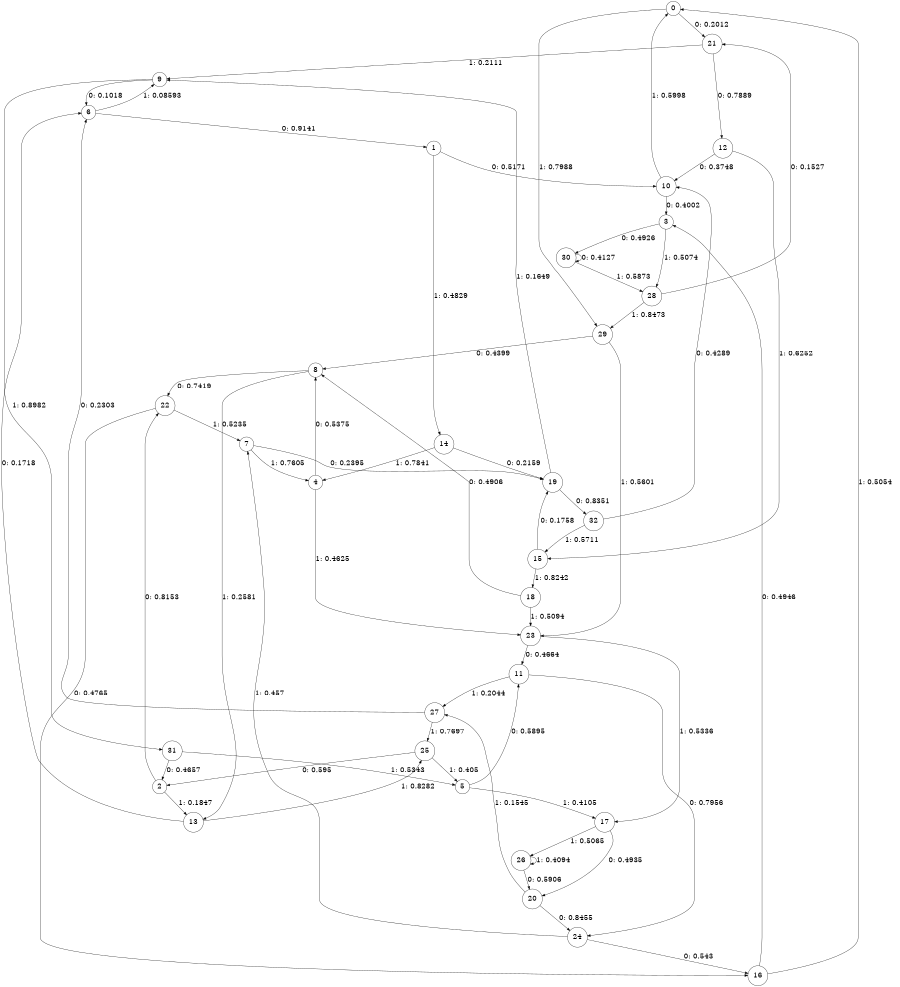 digraph "ch12randomL8" {
size = "6,8.5";
ratio = "fill";
node [shape = circle];
node [fontsize = 24];
edge [fontsize = 24];
0 -> 21 [label = "0: 0.2012   "];
0 -> 29 [label = "1: 0.7988   "];
1 -> 10 [label = "0: 0.5171   "];
1 -> 14 [label = "1: 0.4829   "];
2 -> 22 [label = "0: 0.8153   "];
2 -> 13 [label = "1: 0.1847   "];
3 -> 30 [label = "0: 0.4926   "];
3 -> 28 [label = "1: 0.5074   "];
4 -> 8 [label = "0: 0.5375   "];
4 -> 23 [label = "1: 0.4625   "];
5 -> 11 [label = "0: 0.5895   "];
5 -> 17 [label = "1: 0.4105   "];
6 -> 1 [label = "0: 0.9141   "];
6 -> 9 [label = "1: 0.08593  "];
7 -> 19 [label = "0: 0.2395   "];
7 -> 4 [label = "1: 0.7605   "];
8 -> 22 [label = "0: 0.7419   "];
8 -> 13 [label = "1: 0.2581   "];
9 -> 6 [label = "0: 0.1018   "];
9 -> 31 [label = "1: 0.8982   "];
10 -> 3 [label = "0: 0.4002   "];
10 -> 0 [label = "1: 0.5998   "];
11 -> 24 [label = "0: 0.7956   "];
11 -> 27 [label = "1: 0.2044   "];
12 -> 10 [label = "0: 0.3748   "];
12 -> 15 [label = "1: 0.6252   "];
13 -> 6 [label = "0: 0.1718   "];
13 -> 25 [label = "1: 0.8282   "];
14 -> 19 [label = "0: 0.2159   "];
14 -> 4 [label = "1: 0.7841   "];
15 -> 19 [label = "0: 0.1758   "];
15 -> 18 [label = "1: 0.8242   "];
16 -> 3 [label = "0: 0.4946   "];
16 -> 0 [label = "1: 0.5054   "];
17 -> 20 [label = "0: 0.4935   "];
17 -> 26 [label = "1: 0.5065   "];
18 -> 8 [label = "0: 0.4906   "];
18 -> 23 [label = "1: 0.5094   "];
19 -> 32 [label = "0: 0.8351   "];
19 -> 9 [label = "1: 0.1649   "];
20 -> 24 [label = "0: 0.8455   "];
20 -> 27 [label = "1: 0.1545   "];
21 -> 12 [label = "0: 0.7889   "];
21 -> 9 [label = "1: 0.2111   "];
22 -> 16 [label = "0: 0.4765   "];
22 -> 7 [label = "1: 0.5235   "];
23 -> 11 [label = "0: 0.4664   "];
23 -> 17 [label = "1: 0.5336   "];
24 -> 16 [label = "0: 0.543    "];
24 -> 7 [label = "1: 0.457    "];
25 -> 2 [label = "0: 0.595    "];
25 -> 5 [label = "1: 0.405    "];
26 -> 20 [label = "0: 0.5906   "];
26 -> 26 [label = "1: 0.4094   "];
27 -> 6 [label = "0: 0.2303   "];
27 -> 25 [label = "1: 0.7697   "];
28 -> 21 [label = "0: 0.1527   "];
28 -> 29 [label = "1: 0.8473   "];
29 -> 8 [label = "0: 0.4399   "];
29 -> 23 [label = "1: 0.5601   "];
30 -> 30 [label = "0: 0.4127   "];
30 -> 28 [label = "1: 0.5873   "];
31 -> 2 [label = "0: 0.4657   "];
31 -> 5 [label = "1: 0.5343   "];
32 -> 10 [label = "0: 0.4289   "];
32 -> 15 [label = "1: 0.5711   "];
}